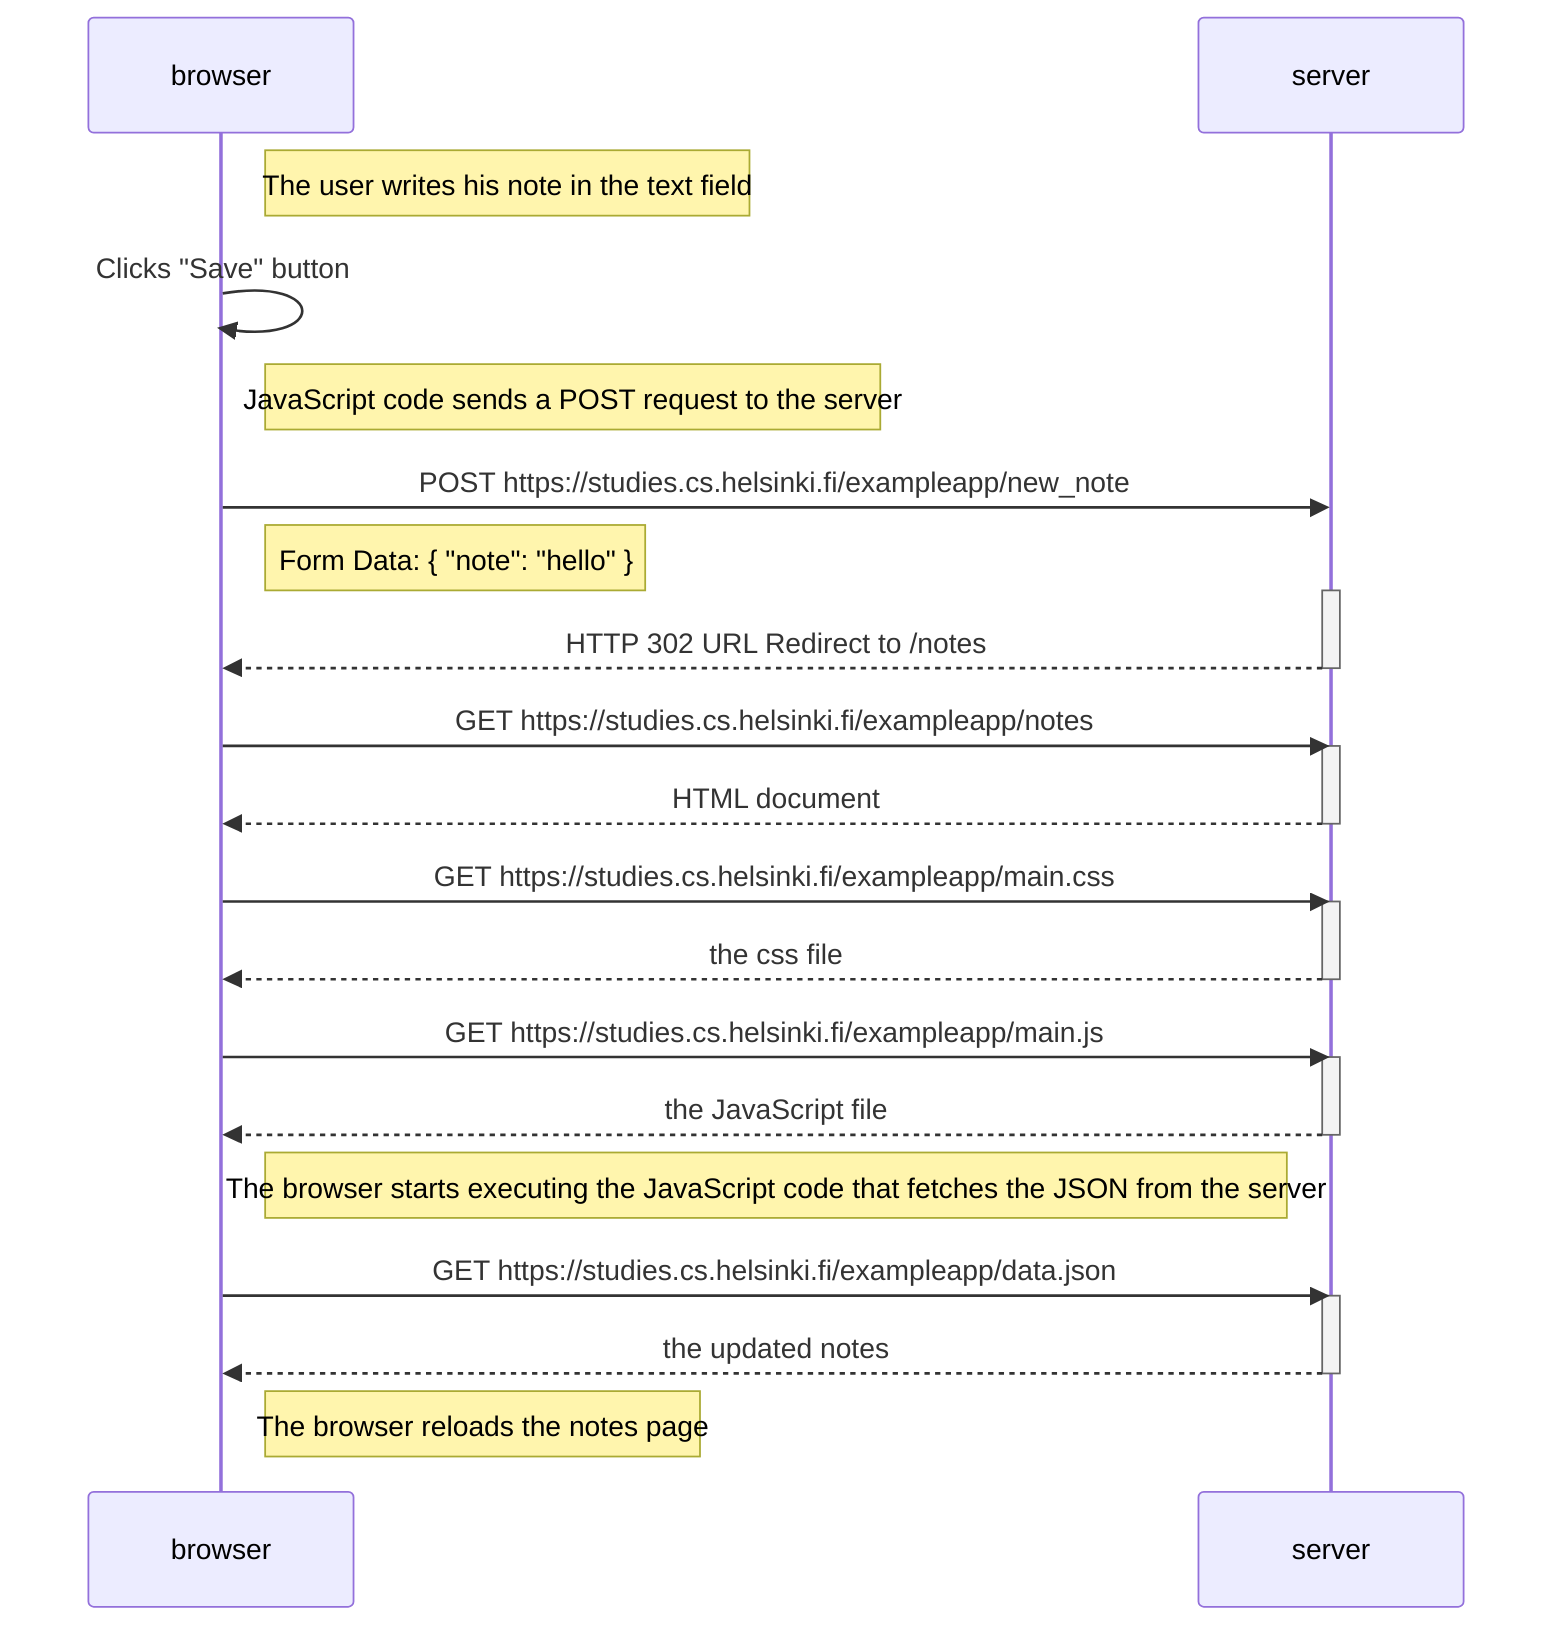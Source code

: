 sequenceDiagram
    participant browser
    participant server

    Note right of browser: The user writes his note in the text field

    browser->>browser: Clicks "Save" button
    Note right of browser: JavaScript code sends a POST request to the server

    browser->>server: POST https://studies.cs.helsinki.fi/exampleapp/new_note
    Note right of browser: Form Data: { "note": "hello" }
    activate server
    server-->>browser: HTTP 302 URL Redirect to /notes
    deactivate server

    browser->>server: GET https://studies.cs.helsinki.fi/exampleapp/notes
    activate server
    server-->>browser: HTML document
    deactivate server

    browser->>server: GET https://studies.cs.helsinki.fi/exampleapp/main.css
    activate server
    server-->>browser: the css file
    deactivate server

    browser->>server: GET https://studies.cs.helsinki.fi/exampleapp/main.js
    activate server
    server-->>browser: the JavaScript file
    deactivate server
    Note right of browser: The browser starts executing the JavaScript code that fetches the JSON from the server

    browser->>server: GET https://studies.cs.helsinki.fi/exampleapp/data.json
    activate server
    server-->>browser: the updated notes
    deactivate server
   
    Note right of browser: The browser reloads the notes page